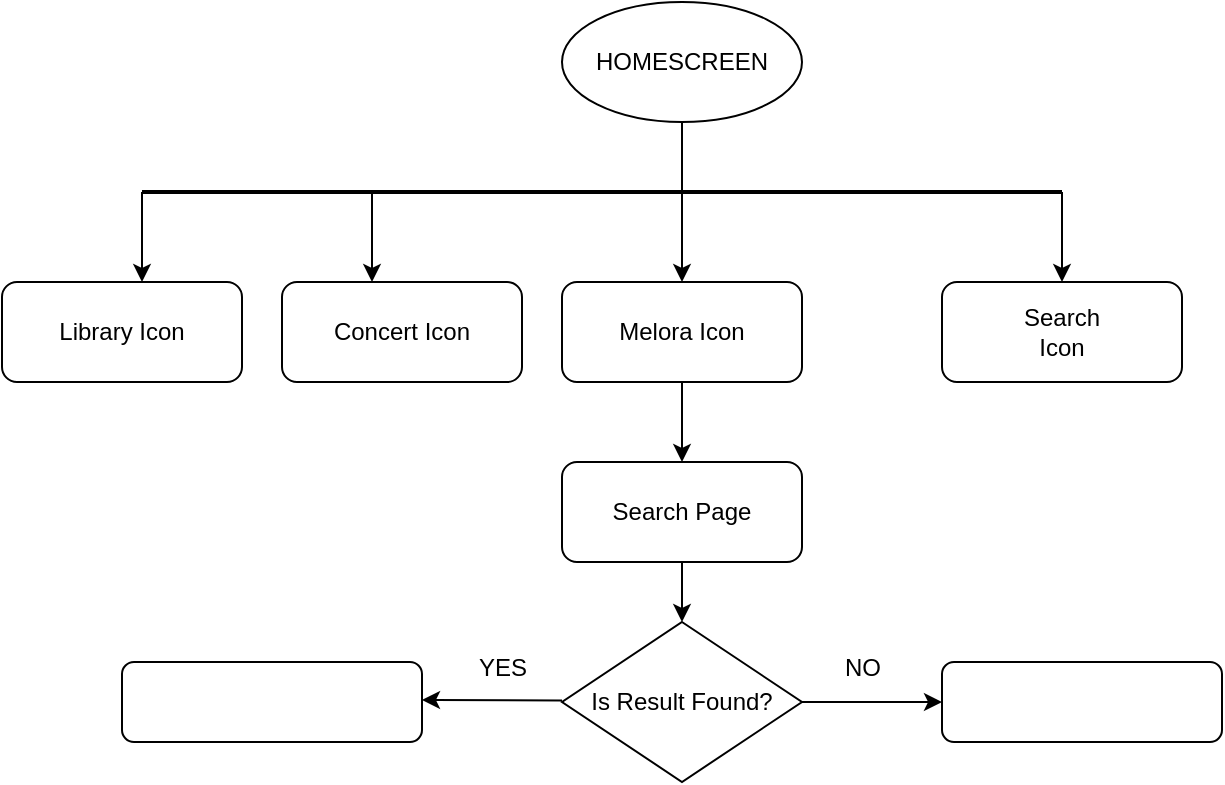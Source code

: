 <mxfile version="24.5.5" type="github">
  <diagram name="Page-1" id="xUjrqKP3Alw-lbiAV3t9">
    <mxGraphModel dx="934" dy="1625" grid="1" gridSize="10" guides="1" tooltips="1" connect="1" arrows="1" fold="1" page="1" pageScale="1" pageWidth="850" pageHeight="1100" math="0" shadow="0">
      <root>
        <mxCell id="0" />
        <mxCell id="1" parent="0" />
        <mxCell id="UZAarbRj5RcRsx9aD97j-1" value="" style="ellipse;whiteSpace=wrap;html=1;" vertex="1" parent="1">
          <mxGeometry x="360" y="-430" width="120" height="60" as="geometry" />
        </mxCell>
        <mxCell id="UZAarbRj5RcRsx9aD97j-6" value="" style="endArrow=classic;html=1;rounded=0;exitX=0.5;exitY=1;exitDx=0;exitDy=0;" edge="1" parent="1" source="UZAarbRj5RcRsx9aD97j-1">
          <mxGeometry width="50" height="50" relative="1" as="geometry">
            <mxPoint x="419.5" y="-360" as="sourcePoint" />
            <mxPoint x="420" y="-290" as="targetPoint" />
          </mxGeometry>
        </mxCell>
        <mxCell id="UZAarbRj5RcRsx9aD97j-7" value="HOMESCREEN" style="text;strokeColor=none;align=center;fillColor=none;html=1;verticalAlign=middle;whiteSpace=wrap;rounded=0;" vertex="1" parent="1">
          <mxGeometry x="370" y="-415" width="100" height="30" as="geometry" />
        </mxCell>
        <mxCell id="UZAarbRj5RcRsx9aD97j-14" value="" style="line;strokeWidth=2;html=1;" vertex="1" parent="1">
          <mxGeometry x="150" y="-340" width="460" height="10" as="geometry" />
        </mxCell>
        <mxCell id="UZAarbRj5RcRsx9aD97j-19" value="" style="endArrow=classic;html=1;rounded=0;exitX=0;exitY=0.5;exitDx=0;exitDy=0;exitPerimeter=0;" edge="1" parent="1" source="UZAarbRj5RcRsx9aD97j-14">
          <mxGeometry width="50" height="50" relative="1" as="geometry">
            <mxPoint x="150" y="-190" as="sourcePoint" />
            <mxPoint x="150" y="-290" as="targetPoint" />
          </mxGeometry>
        </mxCell>
        <mxCell id="UZAarbRj5RcRsx9aD97j-23" value="" style="endArrow=classic;html=1;rounded=0;exitX=0.25;exitY=0.5;exitDx=0;exitDy=0;exitPerimeter=0;" edge="1" parent="1" source="UZAarbRj5RcRsx9aD97j-14">
          <mxGeometry width="50" height="50" relative="1" as="geometry">
            <mxPoint x="280" y="-190" as="sourcePoint" />
            <mxPoint x="265" y="-290" as="targetPoint" />
            <Array as="points">
              <mxPoint x="265" y="-300" />
            </Array>
          </mxGeometry>
        </mxCell>
        <mxCell id="UZAarbRj5RcRsx9aD97j-24" value="" style="endArrow=classic;html=1;rounded=0;exitX=1;exitY=0.5;exitDx=0;exitDy=0;exitPerimeter=0;" edge="1" parent="1" source="UZAarbRj5RcRsx9aD97j-14" target="UZAarbRj5RcRsx9aD97j-26">
          <mxGeometry width="50" height="50" relative="1" as="geometry">
            <mxPoint x="610" y="-320" as="sourcePoint" />
            <mxPoint x="610" y="-295" as="targetPoint" />
          </mxGeometry>
        </mxCell>
        <mxCell id="UZAarbRj5RcRsx9aD97j-25" value="" style="rounded=1;whiteSpace=wrap;html=1;" vertex="1" parent="1">
          <mxGeometry x="80" y="-290" width="120" height="50" as="geometry" />
        </mxCell>
        <mxCell id="UZAarbRj5RcRsx9aD97j-26" value="" style="rounded=1;whiteSpace=wrap;html=1;" vertex="1" parent="1">
          <mxGeometry x="550" y="-290" width="120" height="50" as="geometry" />
        </mxCell>
        <mxCell id="UZAarbRj5RcRsx9aD97j-27" value="" style="rounded=1;whiteSpace=wrap;html=1;" vertex="1" parent="1">
          <mxGeometry x="360" y="-290" width="120" height="50" as="geometry" />
        </mxCell>
        <mxCell id="UZAarbRj5RcRsx9aD97j-28" value="" style="rounded=1;whiteSpace=wrap;html=1;" vertex="1" parent="1">
          <mxGeometry x="220" y="-290" width="120" height="50" as="geometry" />
        </mxCell>
        <mxCell id="UZAarbRj5RcRsx9aD97j-29" value="Melora Icon" style="text;strokeColor=none;align=center;fillColor=none;html=1;verticalAlign=middle;whiteSpace=wrap;rounded=0;" vertex="1" parent="1">
          <mxGeometry x="370" y="-280" width="100" height="30" as="geometry" />
        </mxCell>
        <mxCell id="UZAarbRj5RcRsx9aD97j-31" value="Concert Icon" style="text;strokeColor=none;align=center;fillColor=none;html=1;verticalAlign=middle;whiteSpace=wrap;rounded=0;" vertex="1" parent="1">
          <mxGeometry x="230" y="-280" width="100" height="30" as="geometry" />
        </mxCell>
        <mxCell id="UZAarbRj5RcRsx9aD97j-32" value="Library Icon" style="text;strokeColor=none;align=center;fillColor=none;html=1;verticalAlign=middle;whiteSpace=wrap;rounded=0;" vertex="1" parent="1">
          <mxGeometry x="90" y="-282.5" width="100" height="35" as="geometry" />
        </mxCell>
        <mxCell id="UZAarbRj5RcRsx9aD97j-34" value="Search Icon" style="text;strokeColor=none;align=center;fillColor=none;html=1;verticalAlign=middle;whiteSpace=wrap;rounded=0;" vertex="1" parent="1">
          <mxGeometry x="580" y="-280" width="60" height="30" as="geometry" />
        </mxCell>
        <mxCell id="UZAarbRj5RcRsx9aD97j-35" value="" style="endArrow=classic;html=1;rounded=0;exitX=0.5;exitY=1;exitDx=0;exitDy=0;" edge="1" parent="1" source="UZAarbRj5RcRsx9aD97j-27">
          <mxGeometry width="50" height="50" relative="1" as="geometry">
            <mxPoint x="380" y="-110" as="sourcePoint" />
            <mxPoint x="420" y="-200" as="targetPoint" />
          </mxGeometry>
        </mxCell>
        <mxCell id="UZAarbRj5RcRsx9aD97j-36" value="" style="rounded=1;whiteSpace=wrap;html=1;" vertex="1" parent="1">
          <mxGeometry x="360" y="-200" width="120" height="50" as="geometry" />
        </mxCell>
        <mxCell id="UZAarbRj5RcRsx9aD97j-37" value="Search Page" style="text;strokeColor=none;align=center;fillColor=none;html=1;verticalAlign=middle;whiteSpace=wrap;rounded=0;" vertex="1" parent="1">
          <mxGeometry x="370" y="-190" width="100" height="30" as="geometry" />
        </mxCell>
        <mxCell id="UZAarbRj5RcRsx9aD97j-39" value="" style="endArrow=classic;html=1;rounded=0;exitX=0.5;exitY=1;exitDx=0;exitDy=0;" edge="1" parent="1" source="UZAarbRj5RcRsx9aD97j-36">
          <mxGeometry width="50" height="50" relative="1" as="geometry">
            <mxPoint x="410" y="-20" as="sourcePoint" />
            <mxPoint x="420" y="-120" as="targetPoint" />
          </mxGeometry>
        </mxCell>
        <mxCell id="UZAarbRj5RcRsx9aD97j-42" value="Is Result Found?" style="rhombus;whiteSpace=wrap;html=1;" vertex="1" parent="1">
          <mxGeometry x="360" y="-120" width="120" height="80" as="geometry" />
        </mxCell>
        <mxCell id="UZAarbRj5RcRsx9aD97j-43" value="" style="endArrow=classic;html=1;rounded=0;exitX=1;exitY=0.5;exitDx=0;exitDy=0;" edge="1" parent="1" source="UZAarbRj5RcRsx9aD97j-42">
          <mxGeometry width="50" height="50" relative="1" as="geometry">
            <mxPoint x="600" y="-80" as="sourcePoint" />
            <mxPoint x="550" y="-80" as="targetPoint" />
            <Array as="points" />
          </mxGeometry>
        </mxCell>
        <mxCell id="UZAarbRj5RcRsx9aD97j-44" value="NO" style="text;html=1;align=center;verticalAlign=middle;resizable=0;points=[];autosize=1;strokeColor=none;fillColor=none;" vertex="1" parent="1">
          <mxGeometry x="490" y="-112" width="40" height="30" as="geometry" />
        </mxCell>
        <mxCell id="UZAarbRj5RcRsx9aD97j-45" value="" style="endArrow=classic;html=1;rounded=0;exitX=-0.064;exitY=0.491;exitDx=0;exitDy=0;exitPerimeter=0;" edge="1" parent="1">
          <mxGeometry width="50" height="50" relative="1" as="geometry">
            <mxPoint x="360.0" y="-80.72" as="sourcePoint" />
            <mxPoint x="290" y="-81" as="targetPoint" />
          </mxGeometry>
        </mxCell>
        <mxCell id="UZAarbRj5RcRsx9aD97j-46" value="YES" style="text;html=1;align=center;verticalAlign=middle;resizable=0;points=[];autosize=1;strokeColor=none;fillColor=none;" vertex="1" parent="1">
          <mxGeometry x="305" y="-112" width="50" height="30" as="geometry" />
        </mxCell>
        <mxCell id="UZAarbRj5RcRsx9aD97j-47" value="" style="rounded=1;whiteSpace=wrap;html=1;" vertex="1" parent="1">
          <mxGeometry x="550" y="-100" width="140" height="40" as="geometry" />
        </mxCell>
        <mxCell id="UZAarbRj5RcRsx9aD97j-48" value="" style="rounded=1;whiteSpace=wrap;html=1;" vertex="1" parent="1">
          <mxGeometry x="140" y="-100" width="150" height="40" as="geometry" />
        </mxCell>
      </root>
    </mxGraphModel>
  </diagram>
</mxfile>
